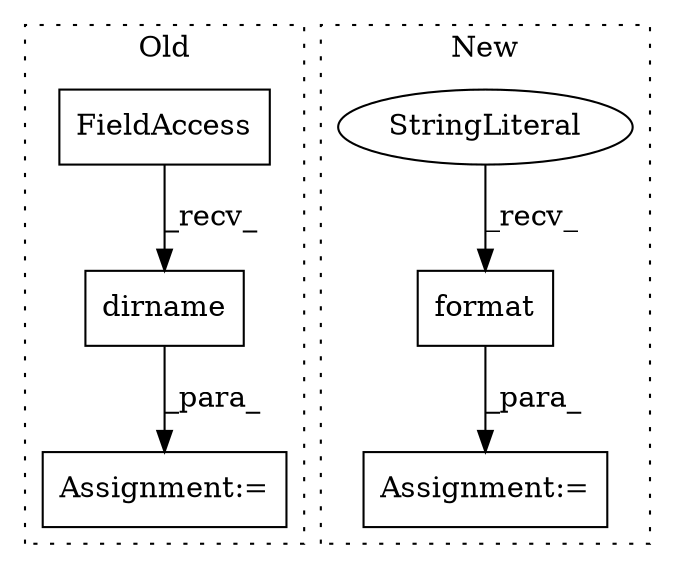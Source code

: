 digraph G {
subgraph cluster0 {
1 [label="dirname" a="32" s="1302,1318" l="8,1" shape="box"];
3 [label="FieldAccess" a="22" s="1294" l="7" shape="box"];
5 [label="Assignment:=" a="7" s="1331" l="1" shape="box"];
label = "Old";
style="dotted";
}
subgraph cluster1 {
2 [label="format" a="32" s="1414,1424" l="7,1" shape="box"];
4 [label="StringLiteral" a="45" s="1395" l="18" shape="ellipse"];
6 [label="Assignment:=" a="7" s="1367" l="1" shape="box"];
label = "New";
style="dotted";
}
1 -> 5 [label="_para_"];
2 -> 6 [label="_para_"];
3 -> 1 [label="_recv_"];
4 -> 2 [label="_recv_"];
}